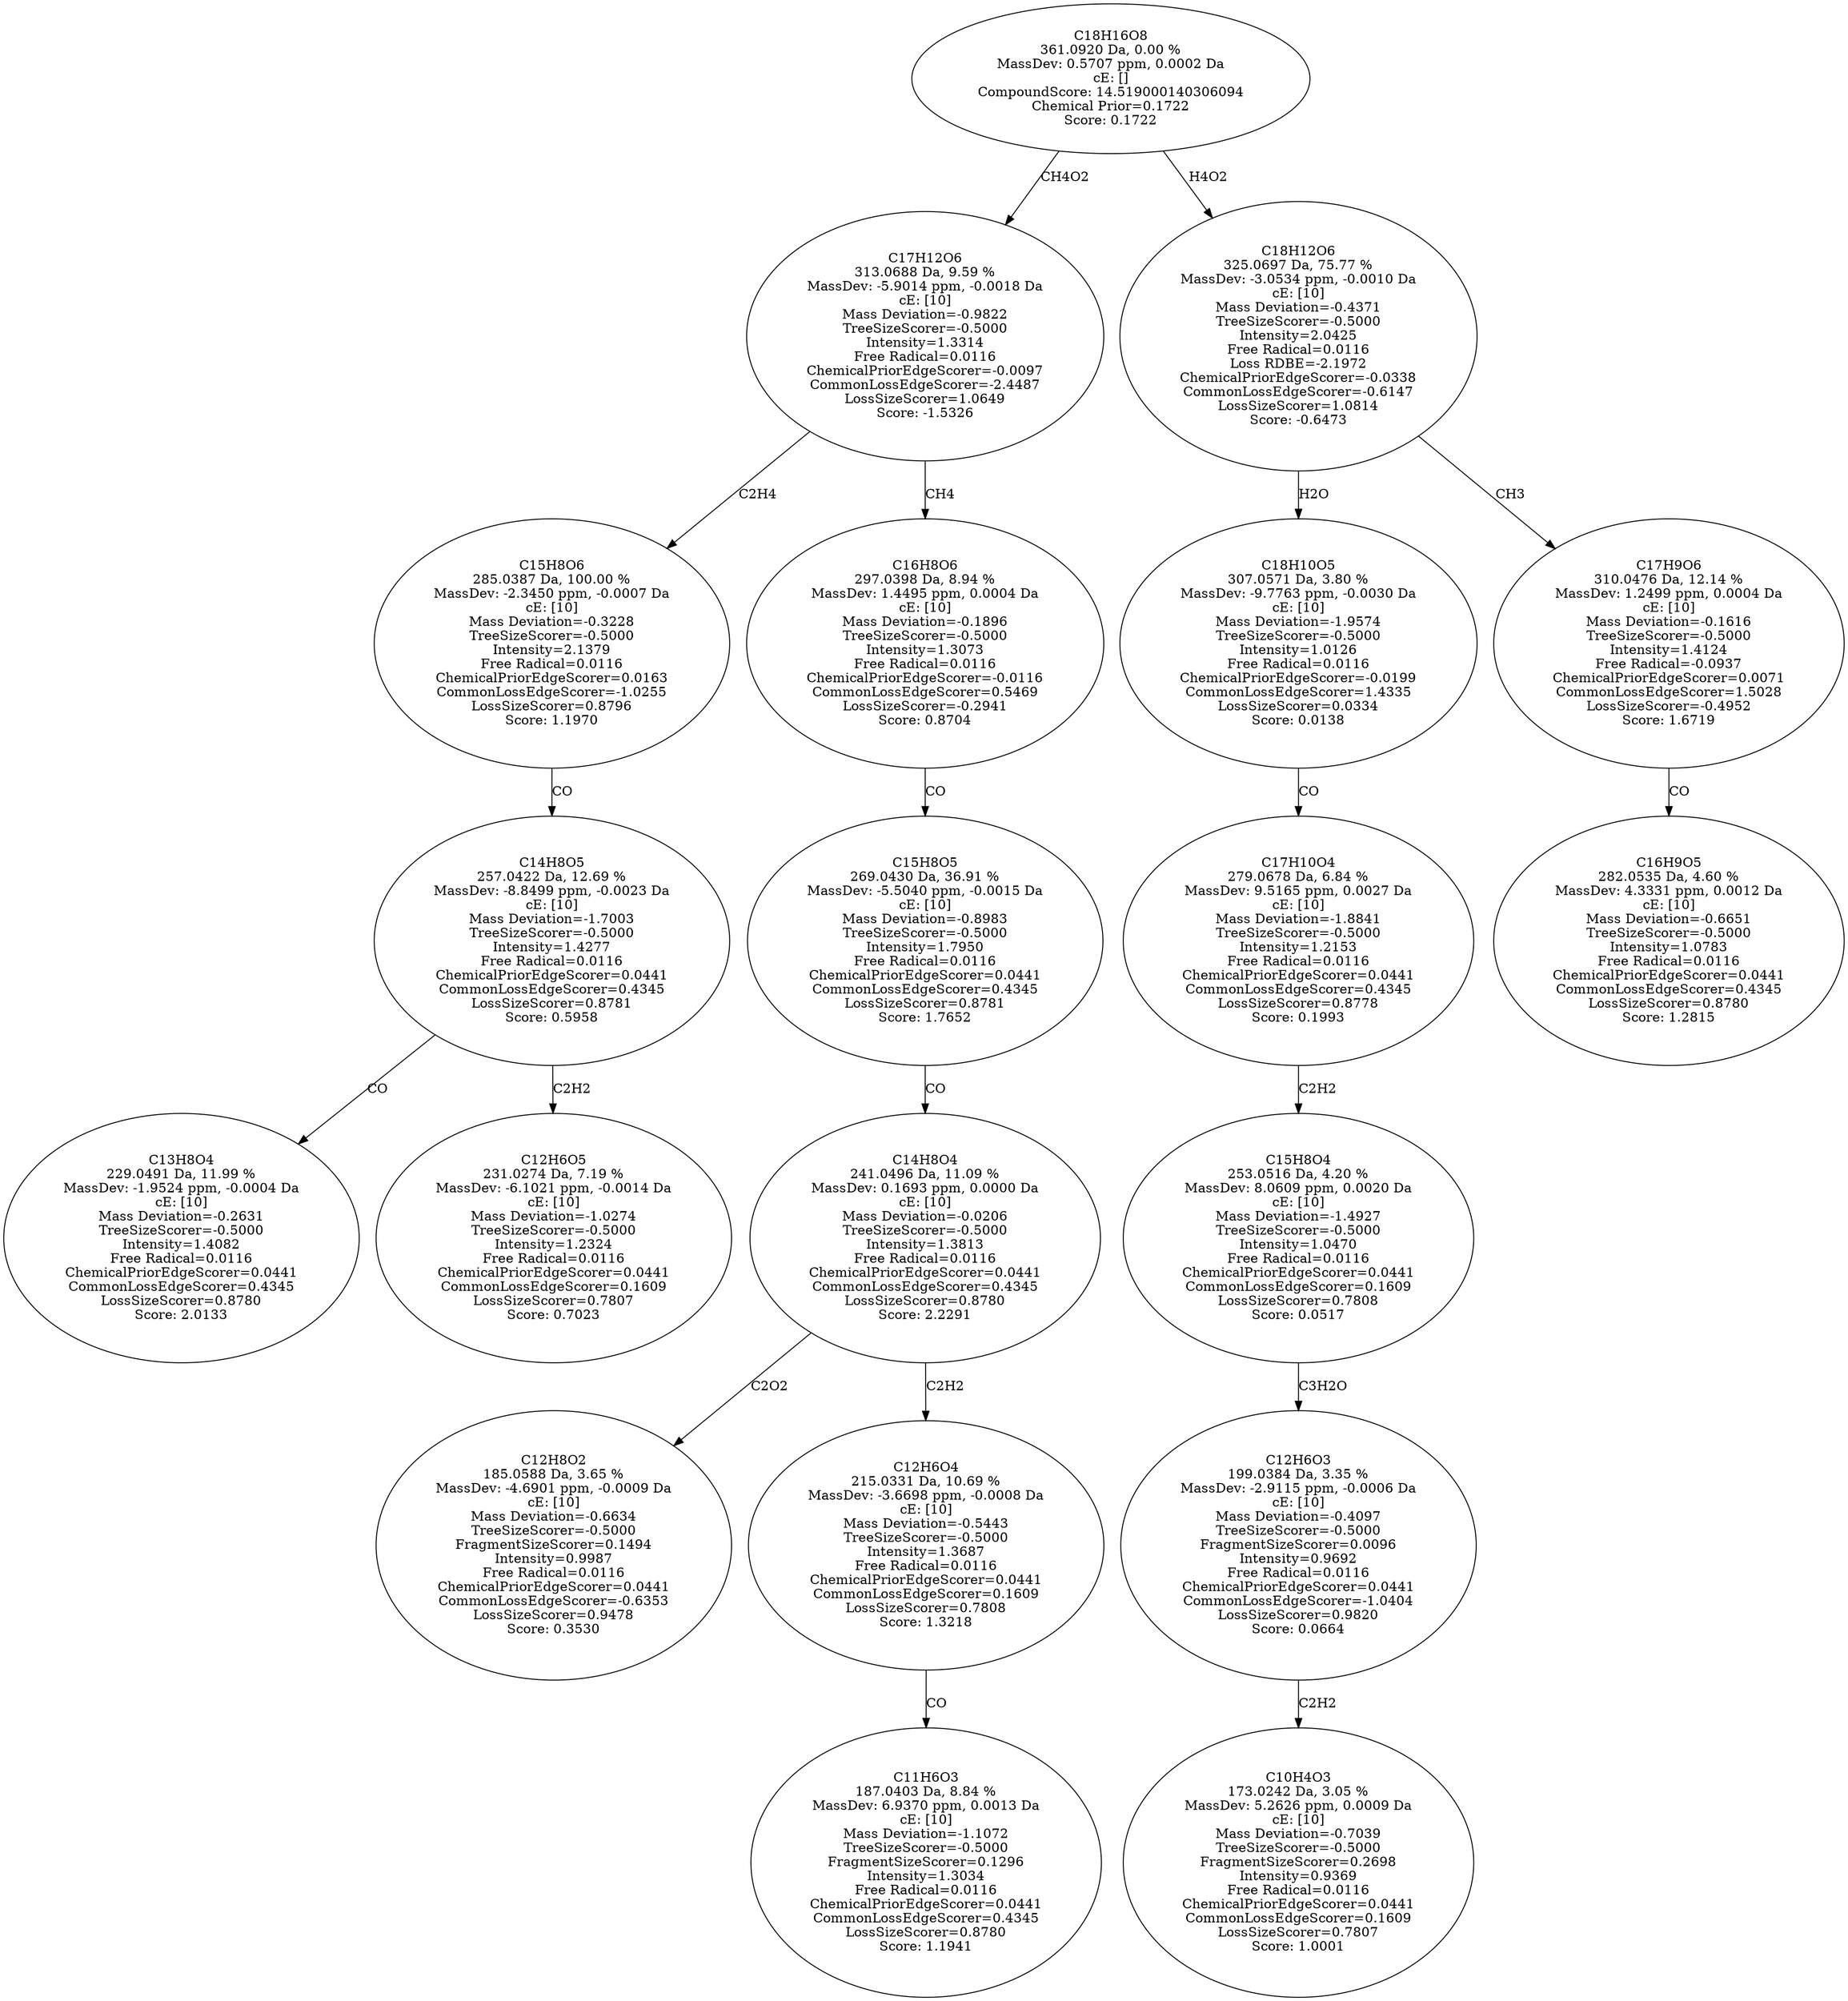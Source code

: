strict digraph {
v1 [label="C13H8O4\n229.0491 Da, 11.99 %\nMassDev: -1.9524 ppm, -0.0004 Da\ncE: [10]\nMass Deviation=-0.2631\nTreeSizeScorer=-0.5000\nIntensity=1.4082\nFree Radical=0.0116\nChemicalPriorEdgeScorer=0.0441\nCommonLossEdgeScorer=0.4345\nLossSizeScorer=0.8780\nScore: 2.0133"];
v2 [label="C12H6O5\n231.0274 Da, 7.19 %\nMassDev: -6.1021 ppm, -0.0014 Da\ncE: [10]\nMass Deviation=-1.0274\nTreeSizeScorer=-0.5000\nIntensity=1.2324\nFree Radical=0.0116\nChemicalPriorEdgeScorer=0.0441\nCommonLossEdgeScorer=0.1609\nLossSizeScorer=0.7807\nScore: 0.7023"];
v3 [label="C14H8O5\n257.0422 Da, 12.69 %\nMassDev: -8.8499 ppm, -0.0023 Da\ncE: [10]\nMass Deviation=-1.7003\nTreeSizeScorer=-0.5000\nIntensity=1.4277\nFree Radical=0.0116\nChemicalPriorEdgeScorer=0.0441\nCommonLossEdgeScorer=0.4345\nLossSizeScorer=0.8781\nScore: 0.5958"];
v4 [label="C15H8O6\n285.0387 Da, 100.00 %\nMassDev: -2.3450 ppm, -0.0007 Da\ncE: [10]\nMass Deviation=-0.3228\nTreeSizeScorer=-0.5000\nIntensity=2.1379\nFree Radical=0.0116\nChemicalPriorEdgeScorer=0.0163\nCommonLossEdgeScorer=-1.0255\nLossSizeScorer=0.8796\nScore: 1.1970"];
v5 [label="C12H8O2\n185.0588 Da, 3.65 %\nMassDev: -4.6901 ppm, -0.0009 Da\ncE: [10]\nMass Deviation=-0.6634\nTreeSizeScorer=-0.5000\nFragmentSizeScorer=0.1494\nIntensity=0.9987\nFree Radical=0.0116\nChemicalPriorEdgeScorer=0.0441\nCommonLossEdgeScorer=-0.6353\nLossSizeScorer=0.9478\nScore: 0.3530"];
v6 [label="C11H6O3\n187.0403 Da, 8.84 %\nMassDev: 6.9370 ppm, 0.0013 Da\ncE: [10]\nMass Deviation=-1.1072\nTreeSizeScorer=-0.5000\nFragmentSizeScorer=0.1296\nIntensity=1.3034\nFree Radical=0.0116\nChemicalPriorEdgeScorer=0.0441\nCommonLossEdgeScorer=0.4345\nLossSizeScorer=0.8780\nScore: 1.1941"];
v7 [label="C12H6O4\n215.0331 Da, 10.69 %\nMassDev: -3.6698 ppm, -0.0008 Da\ncE: [10]\nMass Deviation=-0.5443\nTreeSizeScorer=-0.5000\nIntensity=1.3687\nFree Radical=0.0116\nChemicalPriorEdgeScorer=0.0441\nCommonLossEdgeScorer=0.1609\nLossSizeScorer=0.7808\nScore: 1.3218"];
v8 [label="C14H8O4\n241.0496 Da, 11.09 %\nMassDev: 0.1693 ppm, 0.0000 Da\ncE: [10]\nMass Deviation=-0.0206\nTreeSizeScorer=-0.5000\nIntensity=1.3813\nFree Radical=0.0116\nChemicalPriorEdgeScorer=0.0441\nCommonLossEdgeScorer=0.4345\nLossSizeScorer=0.8780\nScore: 2.2291"];
v9 [label="C15H8O5\n269.0430 Da, 36.91 %\nMassDev: -5.5040 ppm, -0.0015 Da\ncE: [10]\nMass Deviation=-0.8983\nTreeSizeScorer=-0.5000\nIntensity=1.7950\nFree Radical=0.0116\nChemicalPriorEdgeScorer=0.0441\nCommonLossEdgeScorer=0.4345\nLossSizeScorer=0.8781\nScore: 1.7652"];
v10 [label="C16H8O6\n297.0398 Da, 8.94 %\nMassDev: 1.4495 ppm, 0.0004 Da\ncE: [10]\nMass Deviation=-0.1896\nTreeSizeScorer=-0.5000\nIntensity=1.3073\nFree Radical=0.0116\nChemicalPriorEdgeScorer=-0.0116\nCommonLossEdgeScorer=0.5469\nLossSizeScorer=-0.2941\nScore: 0.8704"];
v11 [label="C17H12O6\n313.0688 Da, 9.59 %\nMassDev: -5.9014 ppm, -0.0018 Da\ncE: [10]\nMass Deviation=-0.9822\nTreeSizeScorer=-0.5000\nIntensity=1.3314\nFree Radical=0.0116\nChemicalPriorEdgeScorer=-0.0097\nCommonLossEdgeScorer=-2.4487\nLossSizeScorer=1.0649\nScore: -1.5326"];
v12 [label="C10H4O3\n173.0242 Da, 3.05 %\nMassDev: 5.2626 ppm, 0.0009 Da\ncE: [10]\nMass Deviation=-0.7039\nTreeSizeScorer=-0.5000\nFragmentSizeScorer=0.2698\nIntensity=0.9369\nFree Radical=0.0116\nChemicalPriorEdgeScorer=0.0441\nCommonLossEdgeScorer=0.1609\nLossSizeScorer=0.7807\nScore: 1.0001"];
v13 [label="C12H6O3\n199.0384 Da, 3.35 %\nMassDev: -2.9115 ppm, -0.0006 Da\ncE: [10]\nMass Deviation=-0.4097\nTreeSizeScorer=-0.5000\nFragmentSizeScorer=0.0096\nIntensity=0.9692\nFree Radical=0.0116\nChemicalPriorEdgeScorer=0.0441\nCommonLossEdgeScorer=-1.0404\nLossSizeScorer=0.9820\nScore: 0.0664"];
v14 [label="C15H8O4\n253.0516 Da, 4.20 %\nMassDev: 8.0609 ppm, 0.0020 Da\ncE: [10]\nMass Deviation=-1.4927\nTreeSizeScorer=-0.5000\nIntensity=1.0470\nFree Radical=0.0116\nChemicalPriorEdgeScorer=0.0441\nCommonLossEdgeScorer=0.1609\nLossSizeScorer=0.7808\nScore: 0.0517"];
v15 [label="C17H10O4\n279.0678 Da, 6.84 %\nMassDev: 9.5165 ppm, 0.0027 Da\ncE: [10]\nMass Deviation=-1.8841\nTreeSizeScorer=-0.5000\nIntensity=1.2153\nFree Radical=0.0116\nChemicalPriorEdgeScorer=0.0441\nCommonLossEdgeScorer=0.4345\nLossSizeScorer=0.8778\nScore: 0.1993"];
v16 [label="C18H10O5\n307.0571 Da, 3.80 %\nMassDev: -9.7763 ppm, -0.0030 Da\ncE: [10]\nMass Deviation=-1.9574\nTreeSizeScorer=-0.5000\nIntensity=1.0126\nFree Radical=0.0116\nChemicalPriorEdgeScorer=-0.0199\nCommonLossEdgeScorer=1.4335\nLossSizeScorer=0.0334\nScore: 0.0138"];
v17 [label="C16H9O5\n282.0535 Da, 4.60 %\nMassDev: 4.3331 ppm, 0.0012 Da\ncE: [10]\nMass Deviation=-0.6651\nTreeSizeScorer=-0.5000\nIntensity=1.0783\nFree Radical=0.0116\nChemicalPriorEdgeScorer=0.0441\nCommonLossEdgeScorer=0.4345\nLossSizeScorer=0.8780\nScore: 1.2815"];
v18 [label="C17H9O6\n310.0476 Da, 12.14 %\nMassDev: 1.2499 ppm, 0.0004 Da\ncE: [10]\nMass Deviation=-0.1616\nTreeSizeScorer=-0.5000\nIntensity=1.4124\nFree Radical=-0.0937\nChemicalPriorEdgeScorer=0.0071\nCommonLossEdgeScorer=1.5028\nLossSizeScorer=-0.4952\nScore: 1.6719"];
v19 [label="C18H12O6\n325.0697 Da, 75.77 %\nMassDev: -3.0534 ppm, -0.0010 Da\ncE: [10]\nMass Deviation=-0.4371\nTreeSizeScorer=-0.5000\nIntensity=2.0425\nFree Radical=0.0116\nLoss RDBE=-2.1972\nChemicalPriorEdgeScorer=-0.0338\nCommonLossEdgeScorer=-0.6147\nLossSizeScorer=1.0814\nScore: -0.6473"];
v20 [label="C18H16O8\n361.0920 Da, 0.00 %\nMassDev: 0.5707 ppm, 0.0002 Da\ncE: []\nCompoundScore: 14.519000140306094\nChemical Prior=0.1722\nScore: 0.1722"];
v3 -> v1 [label="CO"];
v3 -> v2 [label="C2H2"];
v4 -> v3 [label="CO"];
v11 -> v4 [label="C2H4"];
v8 -> v5 [label="C2O2"];
v7 -> v6 [label="CO"];
v8 -> v7 [label="C2H2"];
v9 -> v8 [label="CO"];
v10 -> v9 [label="CO"];
v11 -> v10 [label="CH4"];
v20 -> v11 [label="CH4O2"];
v13 -> v12 [label="C2H2"];
v14 -> v13 [label="C3H2O"];
v15 -> v14 [label="C2H2"];
v16 -> v15 [label="CO"];
v19 -> v16 [label="H2O"];
v18 -> v17 [label="CO"];
v19 -> v18 [label="CH3"];
v20 -> v19 [label="H4O2"];
}